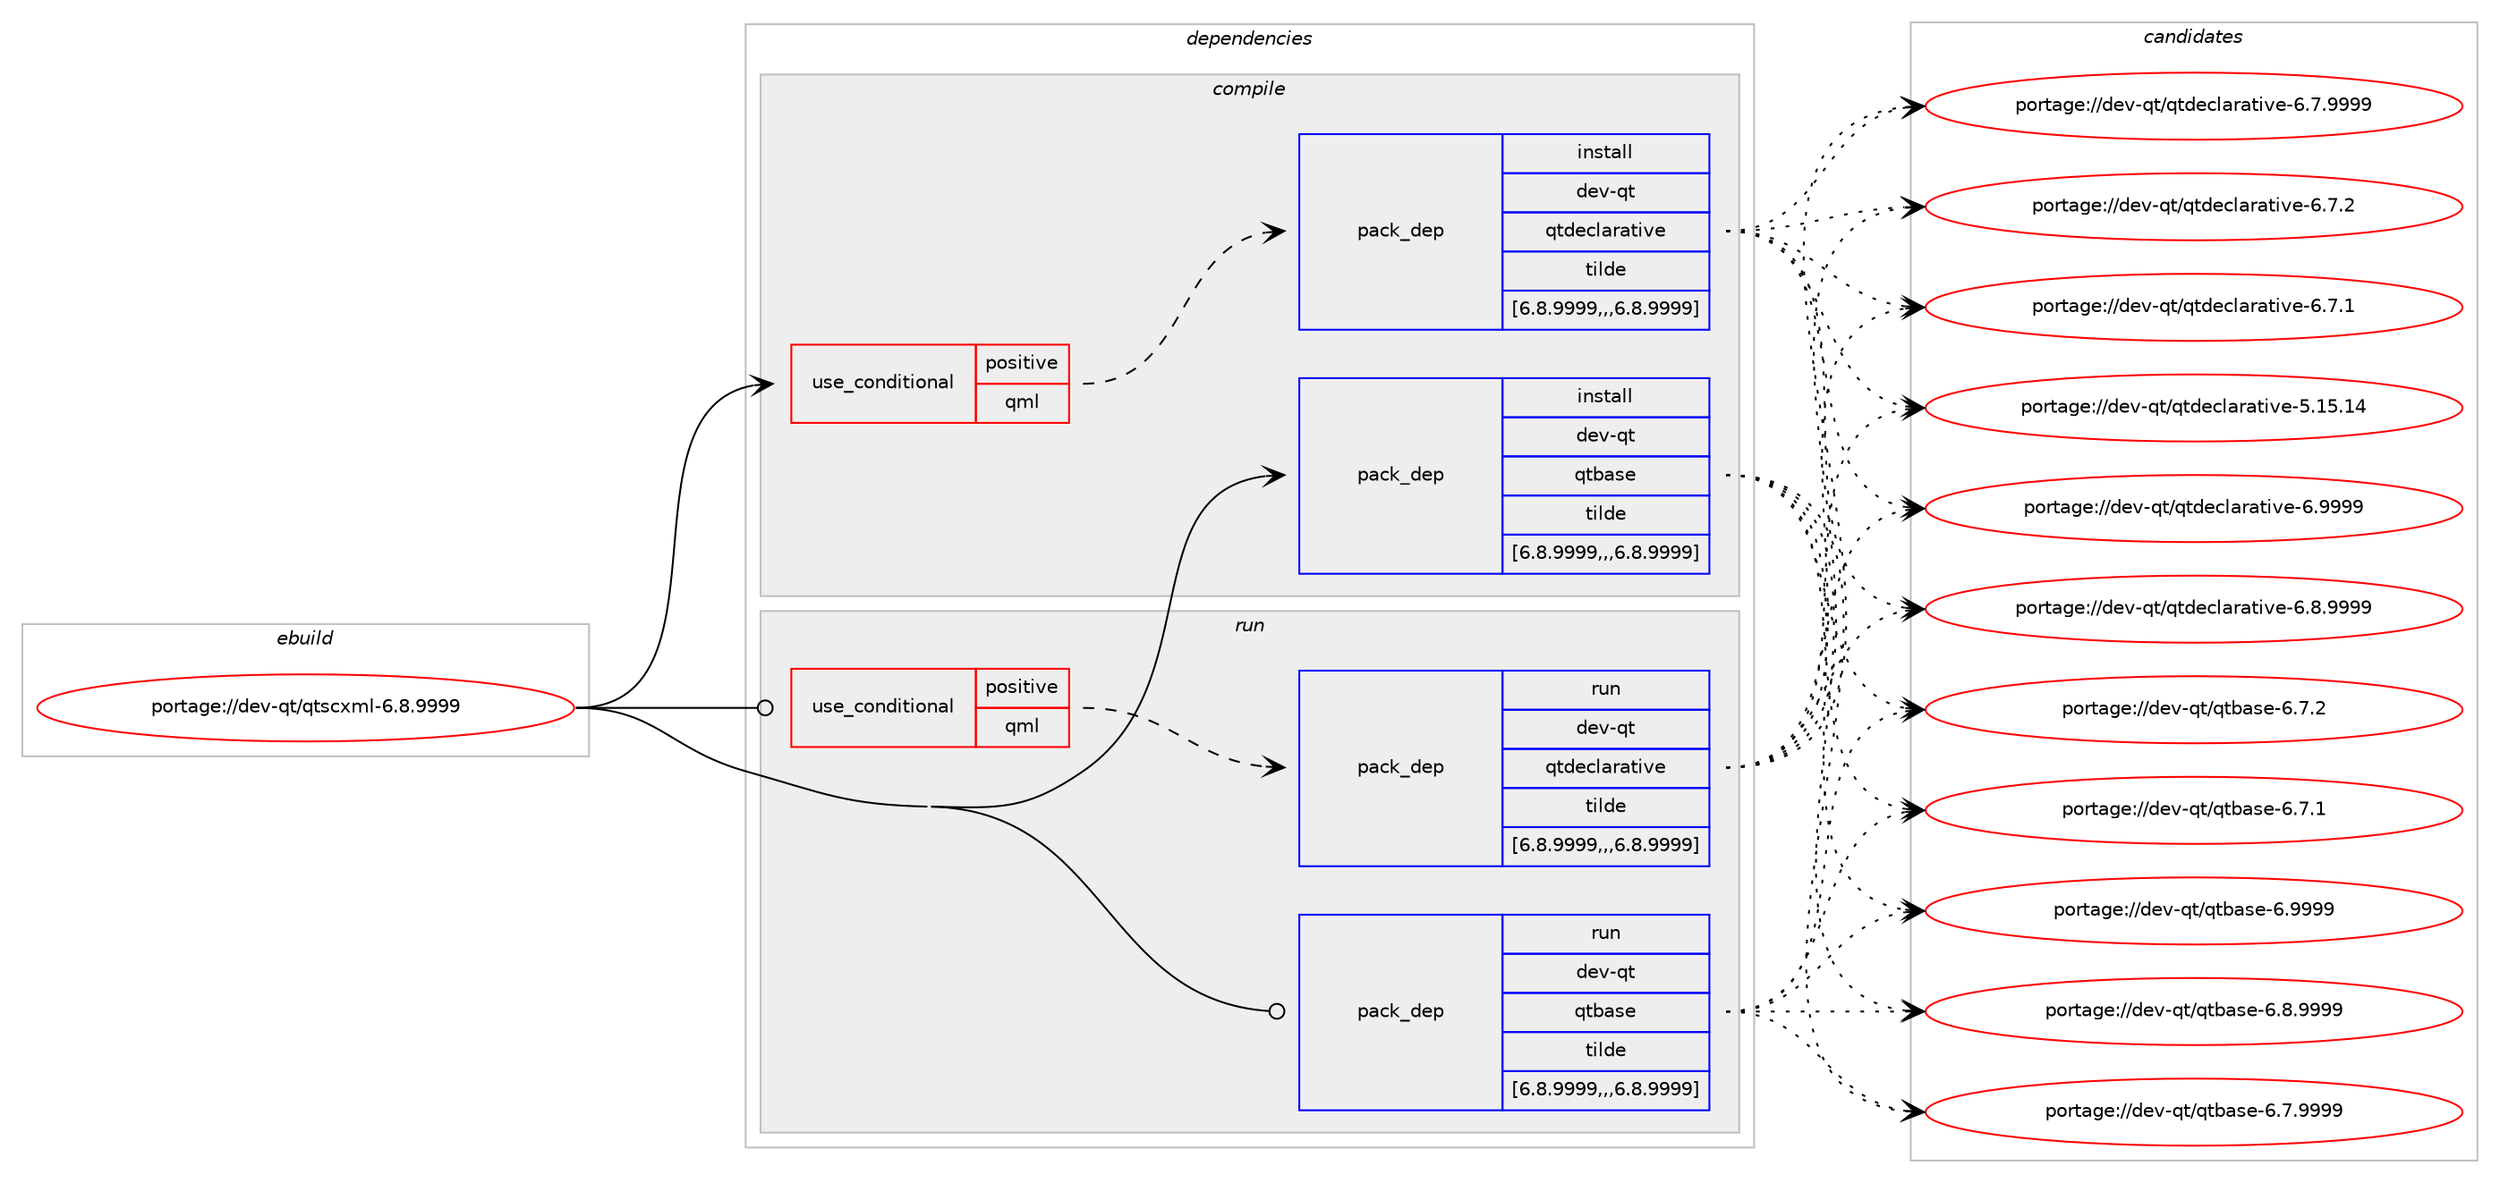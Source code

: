 digraph prolog {

# *************
# Graph options
# *************

newrank=true;
concentrate=true;
compound=true;
graph [rankdir=LR,fontname=Helvetica,fontsize=10,ranksep=1.5];#, ranksep=2.5, nodesep=0.2];
edge  [arrowhead=vee];
node  [fontname=Helvetica,fontsize=10];

# **********
# The ebuild
# **********

subgraph cluster_leftcol {
color=gray;
rank=same;
label=<<i>ebuild</i>>;
id [label="portage://dev-qt/qtscxml-6.8.9999", color=red, width=4, href="../dev-qt/qtscxml-6.8.9999.svg"];
}

# ****************
# The dependencies
# ****************

subgraph cluster_midcol {
color=gray;
label=<<i>dependencies</i>>;
subgraph cluster_compile {
fillcolor="#eeeeee";
style=filled;
label=<<i>compile</i>>;
subgraph cond42026 {
dependency169724 [label=<<TABLE BORDER="0" CELLBORDER="1" CELLSPACING="0" CELLPADDING="4"><TR><TD ROWSPAN="3" CELLPADDING="10">use_conditional</TD></TR><TR><TD>positive</TD></TR><TR><TD>qml</TD></TR></TABLE>>, shape=none, color=red];
subgraph pack126437 {
dependency169725 [label=<<TABLE BORDER="0" CELLBORDER="1" CELLSPACING="0" CELLPADDING="4" WIDTH="220"><TR><TD ROWSPAN="6" CELLPADDING="30">pack_dep</TD></TR><TR><TD WIDTH="110">install</TD></TR><TR><TD>dev-qt</TD></TR><TR><TD>qtdeclarative</TD></TR><TR><TD>tilde</TD></TR><TR><TD>[6.8.9999,,,6.8.9999]</TD></TR></TABLE>>, shape=none, color=blue];
}
dependency169724:e -> dependency169725:w [weight=20,style="dashed",arrowhead="vee"];
}
id:e -> dependency169724:w [weight=20,style="solid",arrowhead="vee"];
subgraph pack126438 {
dependency169726 [label=<<TABLE BORDER="0" CELLBORDER="1" CELLSPACING="0" CELLPADDING="4" WIDTH="220"><TR><TD ROWSPAN="6" CELLPADDING="30">pack_dep</TD></TR><TR><TD WIDTH="110">install</TD></TR><TR><TD>dev-qt</TD></TR><TR><TD>qtbase</TD></TR><TR><TD>tilde</TD></TR><TR><TD>[6.8.9999,,,6.8.9999]</TD></TR></TABLE>>, shape=none, color=blue];
}
id:e -> dependency169726:w [weight=20,style="solid",arrowhead="vee"];
}
subgraph cluster_compileandrun {
fillcolor="#eeeeee";
style=filled;
label=<<i>compile and run</i>>;
}
subgraph cluster_run {
fillcolor="#eeeeee";
style=filled;
label=<<i>run</i>>;
subgraph cond42027 {
dependency169727 [label=<<TABLE BORDER="0" CELLBORDER="1" CELLSPACING="0" CELLPADDING="4"><TR><TD ROWSPAN="3" CELLPADDING="10">use_conditional</TD></TR><TR><TD>positive</TD></TR><TR><TD>qml</TD></TR></TABLE>>, shape=none, color=red];
subgraph pack126439 {
dependency169728 [label=<<TABLE BORDER="0" CELLBORDER="1" CELLSPACING="0" CELLPADDING="4" WIDTH="220"><TR><TD ROWSPAN="6" CELLPADDING="30">pack_dep</TD></TR><TR><TD WIDTH="110">run</TD></TR><TR><TD>dev-qt</TD></TR><TR><TD>qtdeclarative</TD></TR><TR><TD>tilde</TD></TR><TR><TD>[6.8.9999,,,6.8.9999]</TD></TR></TABLE>>, shape=none, color=blue];
}
dependency169727:e -> dependency169728:w [weight=20,style="dashed",arrowhead="vee"];
}
id:e -> dependency169727:w [weight=20,style="solid",arrowhead="odot"];
subgraph pack126440 {
dependency169729 [label=<<TABLE BORDER="0" CELLBORDER="1" CELLSPACING="0" CELLPADDING="4" WIDTH="220"><TR><TD ROWSPAN="6" CELLPADDING="30">pack_dep</TD></TR><TR><TD WIDTH="110">run</TD></TR><TR><TD>dev-qt</TD></TR><TR><TD>qtbase</TD></TR><TR><TD>tilde</TD></TR><TR><TD>[6.8.9999,,,6.8.9999]</TD></TR></TABLE>>, shape=none, color=blue];
}
id:e -> dependency169729:w [weight=20,style="solid",arrowhead="odot"];
}
}

# **************
# The candidates
# **************

subgraph cluster_choices {
rank=same;
color=gray;
label=<<i>candidates</i>>;

subgraph choice126437 {
color=black;
nodesep=1;
choice100101118451131164711311610010199108971149711610511810145544657575757 [label="portage://dev-qt/qtdeclarative-6.9999", color=red, width=4,href="../dev-qt/qtdeclarative-6.9999.svg"];
choice1001011184511311647113116100101991089711497116105118101455446564657575757 [label="portage://dev-qt/qtdeclarative-6.8.9999", color=red, width=4,href="../dev-qt/qtdeclarative-6.8.9999.svg"];
choice1001011184511311647113116100101991089711497116105118101455446554657575757 [label="portage://dev-qt/qtdeclarative-6.7.9999", color=red, width=4,href="../dev-qt/qtdeclarative-6.7.9999.svg"];
choice1001011184511311647113116100101991089711497116105118101455446554650 [label="portage://dev-qt/qtdeclarative-6.7.2", color=red, width=4,href="../dev-qt/qtdeclarative-6.7.2.svg"];
choice1001011184511311647113116100101991089711497116105118101455446554649 [label="portage://dev-qt/qtdeclarative-6.7.1", color=red, width=4,href="../dev-qt/qtdeclarative-6.7.1.svg"];
choice10010111845113116471131161001019910897114971161051181014553464953464952 [label="portage://dev-qt/qtdeclarative-5.15.14", color=red, width=4,href="../dev-qt/qtdeclarative-5.15.14.svg"];
dependency169725:e -> choice100101118451131164711311610010199108971149711610511810145544657575757:w [style=dotted,weight="100"];
dependency169725:e -> choice1001011184511311647113116100101991089711497116105118101455446564657575757:w [style=dotted,weight="100"];
dependency169725:e -> choice1001011184511311647113116100101991089711497116105118101455446554657575757:w [style=dotted,weight="100"];
dependency169725:e -> choice1001011184511311647113116100101991089711497116105118101455446554650:w [style=dotted,weight="100"];
dependency169725:e -> choice1001011184511311647113116100101991089711497116105118101455446554649:w [style=dotted,weight="100"];
dependency169725:e -> choice10010111845113116471131161001019910897114971161051181014553464953464952:w [style=dotted,weight="100"];
}
subgraph choice126438 {
color=black;
nodesep=1;
choice1001011184511311647113116989711510145544657575757 [label="portage://dev-qt/qtbase-6.9999", color=red, width=4,href="../dev-qt/qtbase-6.9999.svg"];
choice10010111845113116471131169897115101455446564657575757 [label="portage://dev-qt/qtbase-6.8.9999", color=red, width=4,href="../dev-qt/qtbase-6.8.9999.svg"];
choice10010111845113116471131169897115101455446554657575757 [label="portage://dev-qt/qtbase-6.7.9999", color=red, width=4,href="../dev-qt/qtbase-6.7.9999.svg"];
choice10010111845113116471131169897115101455446554650 [label="portage://dev-qt/qtbase-6.7.2", color=red, width=4,href="../dev-qt/qtbase-6.7.2.svg"];
choice10010111845113116471131169897115101455446554649 [label="portage://dev-qt/qtbase-6.7.1", color=red, width=4,href="../dev-qt/qtbase-6.7.1.svg"];
dependency169726:e -> choice1001011184511311647113116989711510145544657575757:w [style=dotted,weight="100"];
dependency169726:e -> choice10010111845113116471131169897115101455446564657575757:w [style=dotted,weight="100"];
dependency169726:e -> choice10010111845113116471131169897115101455446554657575757:w [style=dotted,weight="100"];
dependency169726:e -> choice10010111845113116471131169897115101455446554650:w [style=dotted,weight="100"];
dependency169726:e -> choice10010111845113116471131169897115101455446554649:w [style=dotted,weight="100"];
}
subgraph choice126439 {
color=black;
nodesep=1;
choice100101118451131164711311610010199108971149711610511810145544657575757 [label="portage://dev-qt/qtdeclarative-6.9999", color=red, width=4,href="../dev-qt/qtdeclarative-6.9999.svg"];
choice1001011184511311647113116100101991089711497116105118101455446564657575757 [label="portage://dev-qt/qtdeclarative-6.8.9999", color=red, width=4,href="../dev-qt/qtdeclarative-6.8.9999.svg"];
choice1001011184511311647113116100101991089711497116105118101455446554657575757 [label="portage://dev-qt/qtdeclarative-6.7.9999", color=red, width=4,href="../dev-qt/qtdeclarative-6.7.9999.svg"];
choice1001011184511311647113116100101991089711497116105118101455446554650 [label="portage://dev-qt/qtdeclarative-6.7.2", color=red, width=4,href="../dev-qt/qtdeclarative-6.7.2.svg"];
choice1001011184511311647113116100101991089711497116105118101455446554649 [label="portage://dev-qt/qtdeclarative-6.7.1", color=red, width=4,href="../dev-qt/qtdeclarative-6.7.1.svg"];
choice10010111845113116471131161001019910897114971161051181014553464953464952 [label="portage://dev-qt/qtdeclarative-5.15.14", color=red, width=4,href="../dev-qt/qtdeclarative-5.15.14.svg"];
dependency169728:e -> choice100101118451131164711311610010199108971149711610511810145544657575757:w [style=dotted,weight="100"];
dependency169728:e -> choice1001011184511311647113116100101991089711497116105118101455446564657575757:w [style=dotted,weight="100"];
dependency169728:e -> choice1001011184511311647113116100101991089711497116105118101455446554657575757:w [style=dotted,weight="100"];
dependency169728:e -> choice1001011184511311647113116100101991089711497116105118101455446554650:w [style=dotted,weight="100"];
dependency169728:e -> choice1001011184511311647113116100101991089711497116105118101455446554649:w [style=dotted,weight="100"];
dependency169728:e -> choice10010111845113116471131161001019910897114971161051181014553464953464952:w [style=dotted,weight="100"];
}
subgraph choice126440 {
color=black;
nodesep=1;
choice1001011184511311647113116989711510145544657575757 [label="portage://dev-qt/qtbase-6.9999", color=red, width=4,href="../dev-qt/qtbase-6.9999.svg"];
choice10010111845113116471131169897115101455446564657575757 [label="portage://dev-qt/qtbase-6.8.9999", color=red, width=4,href="../dev-qt/qtbase-6.8.9999.svg"];
choice10010111845113116471131169897115101455446554657575757 [label="portage://dev-qt/qtbase-6.7.9999", color=red, width=4,href="../dev-qt/qtbase-6.7.9999.svg"];
choice10010111845113116471131169897115101455446554650 [label="portage://dev-qt/qtbase-6.7.2", color=red, width=4,href="../dev-qt/qtbase-6.7.2.svg"];
choice10010111845113116471131169897115101455446554649 [label="portage://dev-qt/qtbase-6.7.1", color=red, width=4,href="../dev-qt/qtbase-6.7.1.svg"];
dependency169729:e -> choice1001011184511311647113116989711510145544657575757:w [style=dotted,weight="100"];
dependency169729:e -> choice10010111845113116471131169897115101455446564657575757:w [style=dotted,weight="100"];
dependency169729:e -> choice10010111845113116471131169897115101455446554657575757:w [style=dotted,weight="100"];
dependency169729:e -> choice10010111845113116471131169897115101455446554650:w [style=dotted,weight="100"];
dependency169729:e -> choice10010111845113116471131169897115101455446554649:w [style=dotted,weight="100"];
}
}

}

